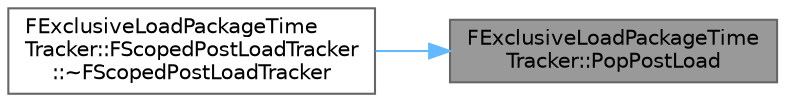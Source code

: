 digraph "FExclusiveLoadPackageTimeTracker::PopPostLoad"
{
 // INTERACTIVE_SVG=YES
 // LATEX_PDF_SIZE
  bgcolor="transparent";
  edge [fontname=Helvetica,fontsize=10,labelfontname=Helvetica,labelfontsize=10];
  node [fontname=Helvetica,fontsize=10,shape=box,height=0.2,width=0.4];
  rankdir="RL";
  Node1 [id="Node000001",label="FExclusiveLoadPackageTime\lTracker::PopPostLoad",height=0.2,width=0.4,color="gray40", fillcolor="grey60", style="filled", fontcolor="black",tooltip="Records a time and stats for the loaded package."];
  Node1 -> Node2 [id="edge1_Node000001_Node000002",dir="back",color="steelblue1",style="solid",tooltip=" "];
  Node2 [id="Node000002",label="FExclusiveLoadPackageTime\lTracker::FScopedPostLoadTracker\l::~FScopedPostLoadTracker",height=0.2,width=0.4,color="grey40", fillcolor="white", style="filled",URL="$d0/d9c/structFExclusiveLoadPackageTimeTracker_1_1FScopedPostLoadTracker.html#aebc417cf83fcb811f47f7e25ab682f46",tooltip=" "];
}
